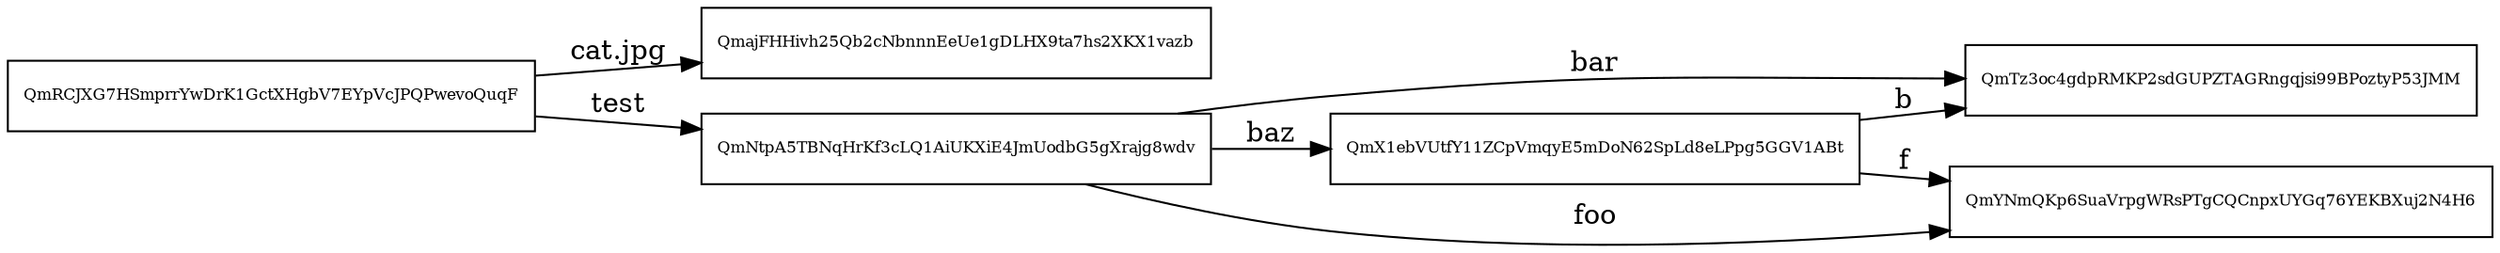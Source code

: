 digraph {
	graph [rankdir=LR];
	QmRCJXG7HSmprrYwDrK1GctXHgbV7EYpVcJPQPwevoQuqF [fontsize=8 shape=box];
	QmajFHHivh25Qb2cNbnnnEeUe1gDLHX9ta7hs2XKX1vazb [fontsize=8 shape=box];
	QmRCJXG7HSmprrYwDrK1GctXHgbV7EYpVcJPQPwevoQuqF -> QmajFHHivh25Qb2cNbnnnEeUe1gDLHX9ta7hs2XKX1vazb [label="cat.jpg"];
	QmRCJXG7HSmprrYwDrK1GctXHgbV7EYpVcJPQPwevoQuqF [fontsize=8 shape=box];
	QmNtpA5TBNqHrKf3cLQ1AiUKXiE4JmUodbG5gXrajg8wdv [fontsize=8 shape=box];
	QmRCJXG7HSmprrYwDrK1GctXHgbV7EYpVcJPQPwevoQuqF -> QmNtpA5TBNqHrKf3cLQ1AiUKXiE4JmUodbG5gXrajg8wdv [label="test"];
	QmNtpA5TBNqHrKf3cLQ1AiUKXiE4JmUodbG5gXrajg8wdv [fontsize=8 shape=box];
	QmTz3oc4gdpRMKP2sdGUPZTAGRngqjsi99BPoztyP53JMM [fontsize=8 shape=box];
	QmNtpA5TBNqHrKf3cLQ1AiUKXiE4JmUodbG5gXrajg8wdv -> QmTz3oc4gdpRMKP2sdGUPZTAGRngqjsi99BPoztyP53JMM [label="bar"];
	QmNtpA5TBNqHrKf3cLQ1AiUKXiE4JmUodbG5gXrajg8wdv [fontsize=8 shape=box];
	QmX1ebVUtfY11ZCpVmqyE5mDoN62SpLd8eLPpg5GGV1ABt [fontsize=8 shape=box];
	QmNtpA5TBNqHrKf3cLQ1AiUKXiE4JmUodbG5gXrajg8wdv -> QmX1ebVUtfY11ZCpVmqyE5mDoN62SpLd8eLPpg5GGV1ABt [label="baz"];
	QmX1ebVUtfY11ZCpVmqyE5mDoN62SpLd8eLPpg5GGV1ABt [fontsize=8 shape=box];
	QmTz3oc4gdpRMKP2sdGUPZTAGRngqjsi99BPoztyP53JMM [fontsize=8 shape=box];
	QmX1ebVUtfY11ZCpVmqyE5mDoN62SpLd8eLPpg5GGV1ABt -> QmTz3oc4gdpRMKP2sdGUPZTAGRngqjsi99BPoztyP53JMM [label="b"];
	QmX1ebVUtfY11ZCpVmqyE5mDoN62SpLd8eLPpg5GGV1ABt [fontsize=8 shape=box];
	QmYNmQKp6SuaVrpgWRsPTgCQCnpxUYGq76YEKBXuj2N4H6 [fontsize=8 shape=box];
	QmX1ebVUtfY11ZCpVmqyE5mDoN62SpLd8eLPpg5GGV1ABt -> QmYNmQKp6SuaVrpgWRsPTgCQCnpxUYGq76YEKBXuj2N4H6 [label="f"];
	QmNtpA5TBNqHrKf3cLQ1AiUKXiE4JmUodbG5gXrajg8wdv [fontsize=8 shape=box];
	QmYNmQKp6SuaVrpgWRsPTgCQCnpxUYGq76YEKBXuj2N4H6 [fontsize=8 shape=box];
	QmNtpA5TBNqHrKf3cLQ1AiUKXiE4JmUodbG5gXrajg8wdv -> QmYNmQKp6SuaVrpgWRsPTgCQCnpxUYGq76YEKBXuj2N4H6 [label="foo"];
}

